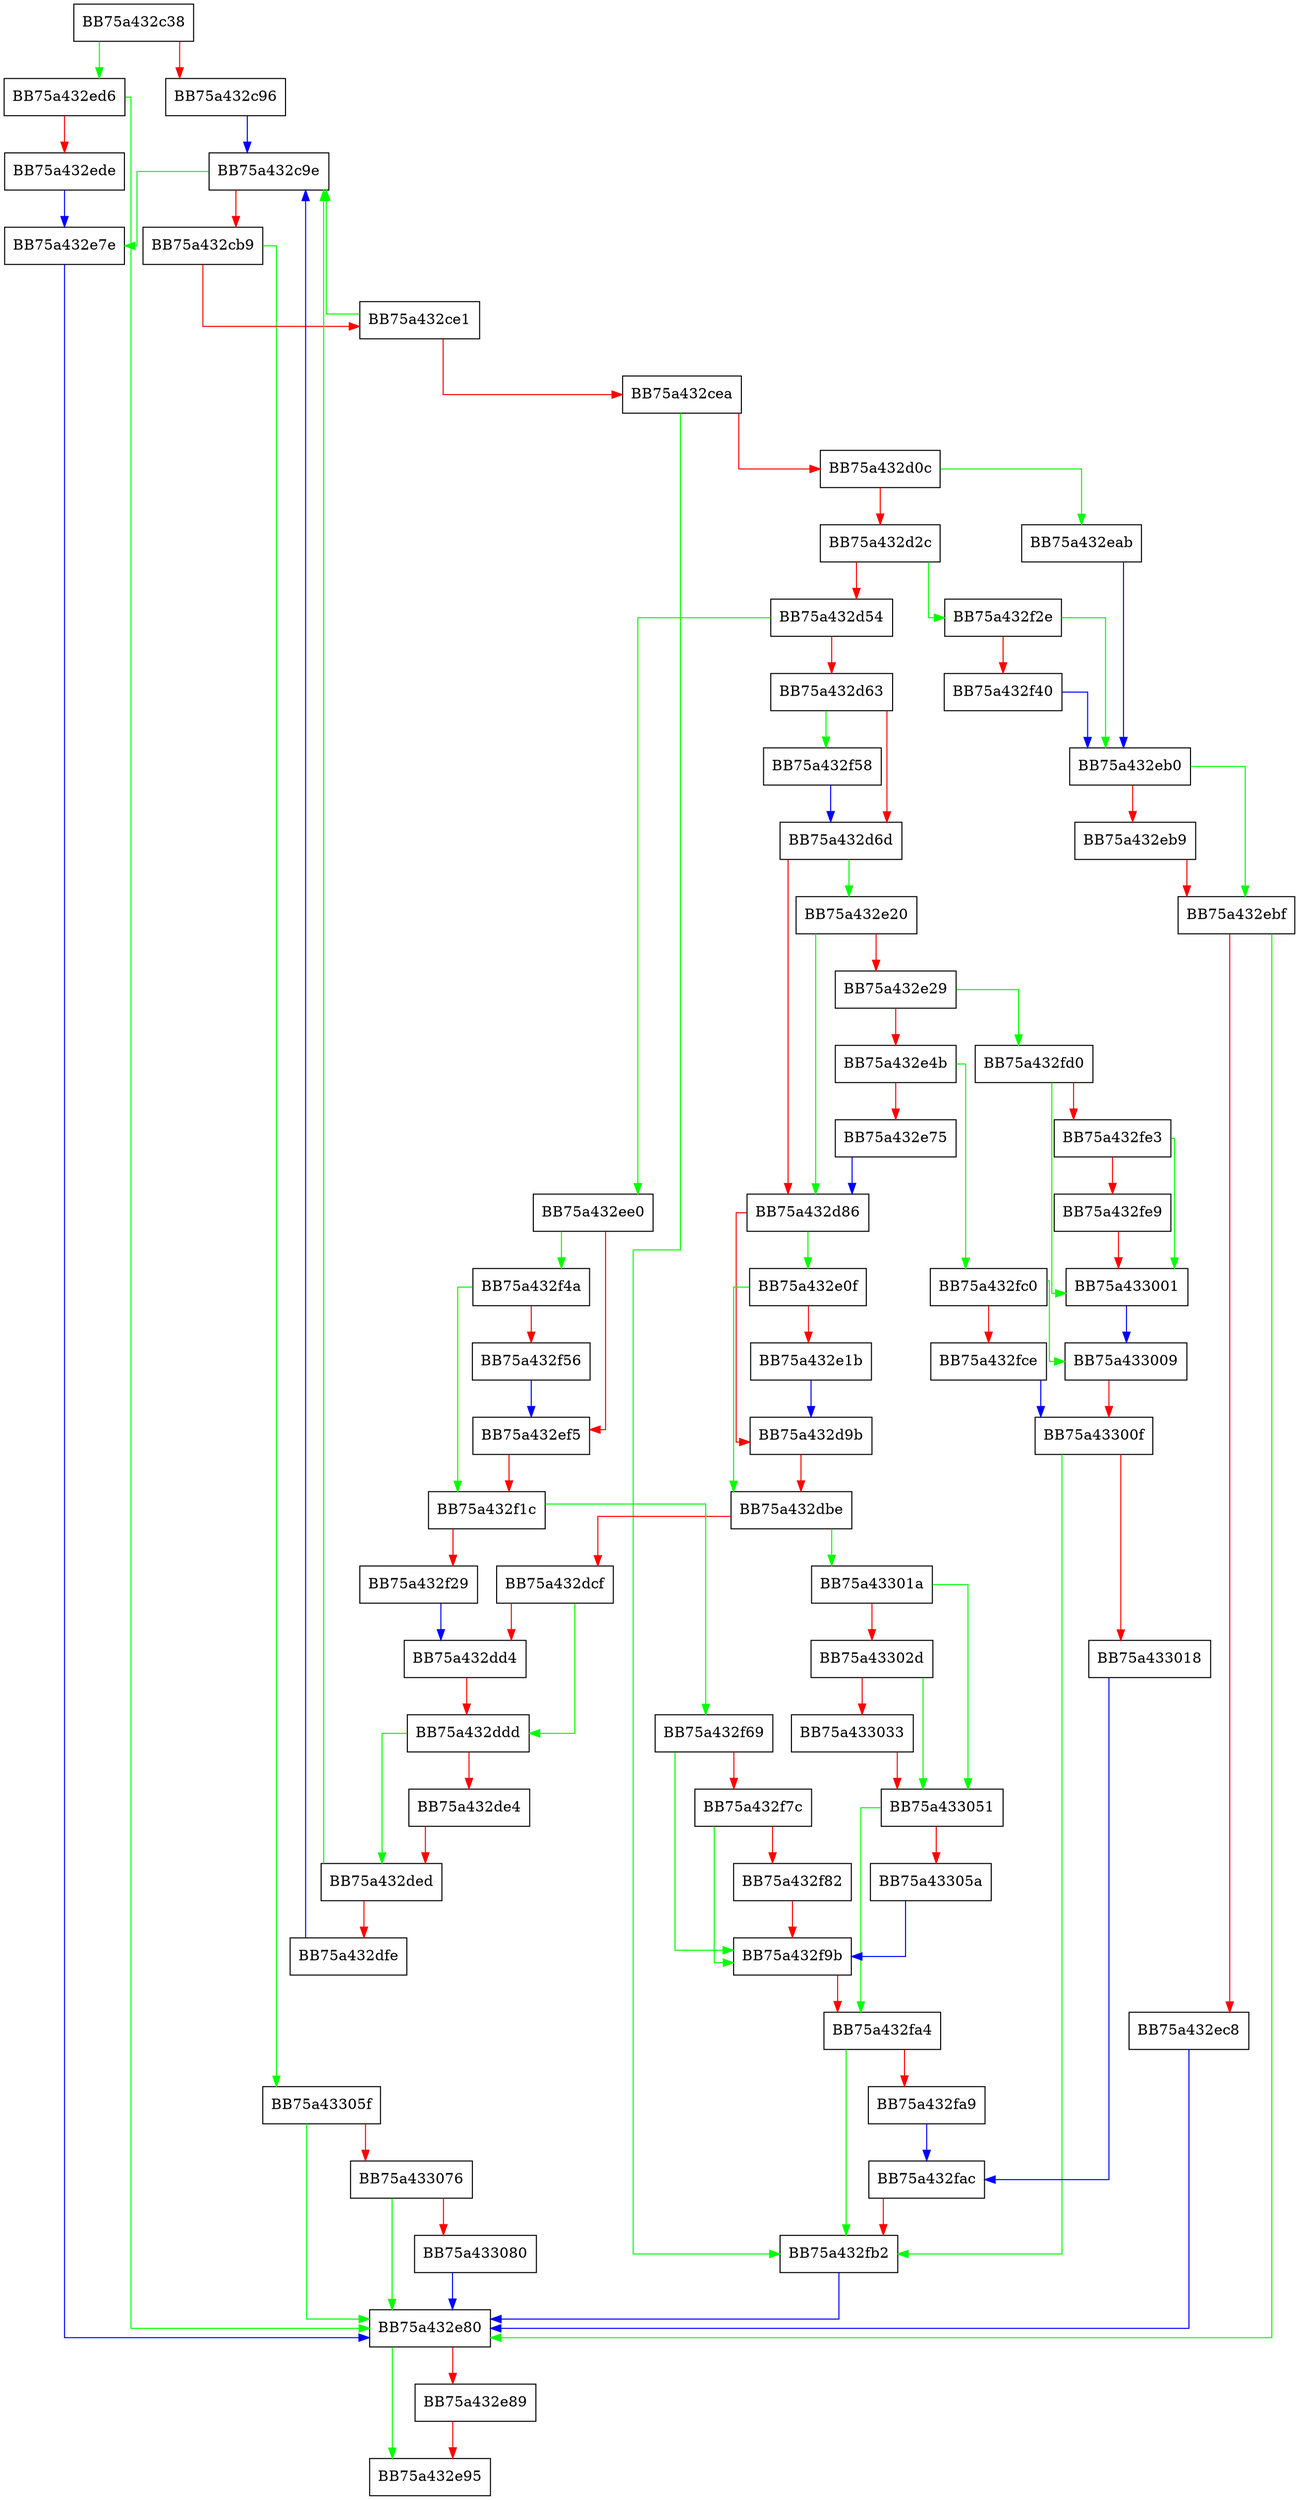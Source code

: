 digraph AddEnvrFromReg {
  node [shape="box"];
  graph [splines=ortho];
  BB75a432c38 -> BB75a432ed6 [color="green"];
  BB75a432c38 -> BB75a432c96 [color="red"];
  BB75a432c96 -> BB75a432c9e [color="blue"];
  BB75a432c9e -> BB75a432e7e [color="green"];
  BB75a432c9e -> BB75a432cb9 [color="red"];
  BB75a432cb9 -> BB75a43305f [color="green"];
  BB75a432cb9 -> BB75a432ce1 [color="red"];
  BB75a432ce1 -> BB75a432c9e [color="green"];
  BB75a432ce1 -> BB75a432cea [color="red"];
  BB75a432cea -> BB75a432fb2 [color="green"];
  BB75a432cea -> BB75a432d0c [color="red"];
  BB75a432d0c -> BB75a432eab [color="green"];
  BB75a432d0c -> BB75a432d2c [color="red"];
  BB75a432d2c -> BB75a432f2e [color="green"];
  BB75a432d2c -> BB75a432d54 [color="red"];
  BB75a432d54 -> BB75a432ee0 [color="green"];
  BB75a432d54 -> BB75a432d63 [color="red"];
  BB75a432d63 -> BB75a432f58 [color="green"];
  BB75a432d63 -> BB75a432d6d [color="red"];
  BB75a432d6d -> BB75a432e20 [color="green"];
  BB75a432d6d -> BB75a432d86 [color="red"];
  BB75a432d86 -> BB75a432e0f [color="green"];
  BB75a432d86 -> BB75a432d9b [color="red"];
  BB75a432d9b -> BB75a432dbe [color="red"];
  BB75a432dbe -> BB75a43301a [color="green"];
  BB75a432dbe -> BB75a432dcf [color="red"];
  BB75a432dcf -> BB75a432ddd [color="green"];
  BB75a432dcf -> BB75a432dd4 [color="red"];
  BB75a432dd4 -> BB75a432ddd [color="red"];
  BB75a432ddd -> BB75a432ded [color="green"];
  BB75a432ddd -> BB75a432de4 [color="red"];
  BB75a432de4 -> BB75a432ded [color="red"];
  BB75a432ded -> BB75a432c9e [color="green"];
  BB75a432ded -> BB75a432dfe [color="red"];
  BB75a432dfe -> BB75a432c9e [color="blue"];
  BB75a432e0f -> BB75a432dbe [color="green"];
  BB75a432e0f -> BB75a432e1b [color="red"];
  BB75a432e1b -> BB75a432d9b [color="blue"];
  BB75a432e20 -> BB75a432d86 [color="green"];
  BB75a432e20 -> BB75a432e29 [color="red"];
  BB75a432e29 -> BB75a432fd0 [color="green"];
  BB75a432e29 -> BB75a432e4b [color="red"];
  BB75a432e4b -> BB75a432fc0 [color="green"];
  BB75a432e4b -> BB75a432e75 [color="red"];
  BB75a432e75 -> BB75a432d86 [color="blue"];
  BB75a432e7e -> BB75a432e80 [color="blue"];
  BB75a432e80 -> BB75a432e95 [color="green"];
  BB75a432e80 -> BB75a432e89 [color="red"];
  BB75a432e89 -> BB75a432e95 [color="red"];
  BB75a432eab -> BB75a432eb0 [color="blue"];
  BB75a432eb0 -> BB75a432ebf [color="green"];
  BB75a432eb0 -> BB75a432eb9 [color="red"];
  BB75a432eb9 -> BB75a432ebf [color="red"];
  BB75a432ebf -> BB75a432e80 [color="green"];
  BB75a432ebf -> BB75a432ec8 [color="red"];
  BB75a432ec8 -> BB75a432e80 [color="blue"];
  BB75a432ed6 -> BB75a432e80 [color="green"];
  BB75a432ed6 -> BB75a432ede [color="red"];
  BB75a432ede -> BB75a432e7e [color="blue"];
  BB75a432ee0 -> BB75a432f4a [color="green"];
  BB75a432ee0 -> BB75a432ef5 [color="red"];
  BB75a432ef5 -> BB75a432f1c [color="red"];
  BB75a432f1c -> BB75a432f69 [color="green"];
  BB75a432f1c -> BB75a432f29 [color="red"];
  BB75a432f29 -> BB75a432dd4 [color="blue"];
  BB75a432f2e -> BB75a432eb0 [color="green"];
  BB75a432f2e -> BB75a432f40 [color="red"];
  BB75a432f40 -> BB75a432eb0 [color="blue"];
  BB75a432f4a -> BB75a432f1c [color="green"];
  BB75a432f4a -> BB75a432f56 [color="red"];
  BB75a432f56 -> BB75a432ef5 [color="blue"];
  BB75a432f58 -> BB75a432d6d [color="blue"];
  BB75a432f69 -> BB75a432f9b [color="green"];
  BB75a432f69 -> BB75a432f7c [color="red"];
  BB75a432f7c -> BB75a432f9b [color="green"];
  BB75a432f7c -> BB75a432f82 [color="red"];
  BB75a432f82 -> BB75a432f9b [color="red"];
  BB75a432f9b -> BB75a432fa4 [color="red"];
  BB75a432fa4 -> BB75a432fb2 [color="green"];
  BB75a432fa4 -> BB75a432fa9 [color="red"];
  BB75a432fa9 -> BB75a432fac [color="blue"];
  BB75a432fac -> BB75a432fb2 [color="red"];
  BB75a432fb2 -> BB75a432e80 [color="blue"];
  BB75a432fc0 -> BB75a433009 [color="green"];
  BB75a432fc0 -> BB75a432fce [color="red"];
  BB75a432fce -> BB75a43300f [color="blue"];
  BB75a432fd0 -> BB75a433001 [color="green"];
  BB75a432fd0 -> BB75a432fe3 [color="red"];
  BB75a432fe3 -> BB75a433001 [color="green"];
  BB75a432fe3 -> BB75a432fe9 [color="red"];
  BB75a432fe9 -> BB75a433001 [color="red"];
  BB75a433001 -> BB75a433009 [color="blue"];
  BB75a433009 -> BB75a43300f [color="red"];
  BB75a43300f -> BB75a432fb2 [color="green"];
  BB75a43300f -> BB75a433018 [color="red"];
  BB75a433018 -> BB75a432fac [color="blue"];
  BB75a43301a -> BB75a433051 [color="green"];
  BB75a43301a -> BB75a43302d [color="red"];
  BB75a43302d -> BB75a433051 [color="green"];
  BB75a43302d -> BB75a433033 [color="red"];
  BB75a433033 -> BB75a433051 [color="red"];
  BB75a433051 -> BB75a432fa4 [color="green"];
  BB75a433051 -> BB75a43305a [color="red"];
  BB75a43305a -> BB75a432f9b [color="blue"];
  BB75a43305f -> BB75a432e80 [color="green"];
  BB75a43305f -> BB75a433076 [color="red"];
  BB75a433076 -> BB75a432e80 [color="green"];
  BB75a433076 -> BB75a433080 [color="red"];
  BB75a433080 -> BB75a432e80 [color="blue"];
}